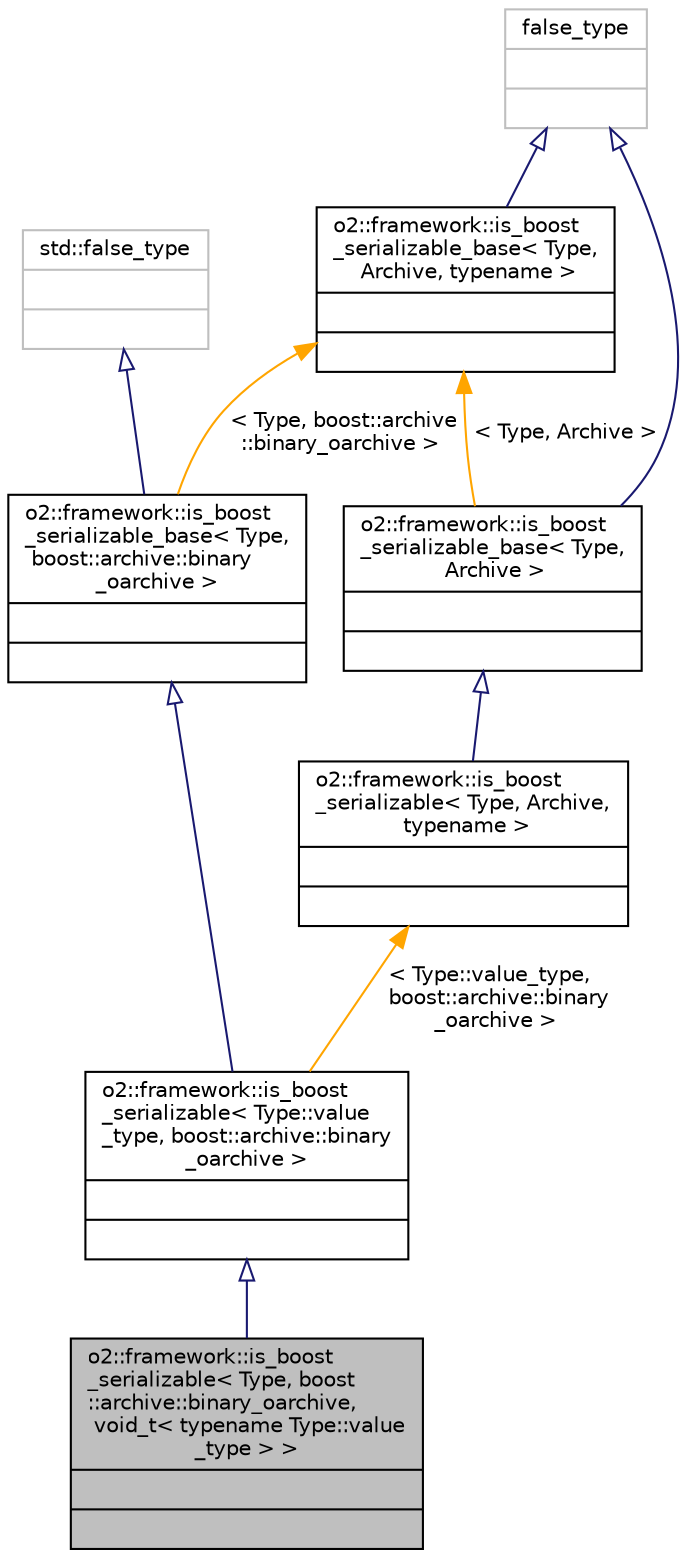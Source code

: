 digraph "o2::framework::is_boost_serializable&lt; Type, boost::archive::binary_oarchive, void_t&lt; typename Type::value_type &gt; &gt;"
{
 // INTERACTIVE_SVG=YES
  bgcolor="transparent";
  edge [fontname="Helvetica",fontsize="10",labelfontname="Helvetica",labelfontsize="10"];
  node [fontname="Helvetica",fontsize="10",shape=record];
  Node1 [label="{o2::framework::is_boost\l_serializable\< Type, boost\l::archive::binary_oarchive,\l void_t\< typename Type::value\l_type \> \>\n||}",height=0.2,width=0.4,color="black", fillcolor="grey75", style="filled" fontcolor="black"];
  Node2 -> Node1 [dir="back",color="midnightblue",fontsize="10",style="solid",arrowtail="onormal",fontname="Helvetica"];
  Node2 [label="{o2::framework::is_boost\l_serializable\< Type::value\l_type, boost::archive::binary\l_oarchive \>\n||}",height=0.2,width=0.4,color="black",URL="$d2/d70/structo2_1_1framework_1_1is__boost__serializable.html"];
  Node3 -> Node2 [dir="back",color="midnightblue",fontsize="10",style="solid",arrowtail="onormal",fontname="Helvetica"];
  Node3 [label="{o2::framework::is_boost\l_serializable_base\< Type,\l boost::archive::binary\l_oarchive \>\n||}",height=0.2,width=0.4,color="black",URL="$d5/dbf/structo2_1_1framework_1_1is__boost__serializable__base.html"];
  Node4 -> Node3 [dir="back",color="midnightblue",fontsize="10",style="solid",arrowtail="onormal",fontname="Helvetica"];
  Node4 [label="{std::false_type\n||}",height=0.2,width=0.4,color="grey75"];
  Node5 -> Node3 [dir="back",color="orange",fontsize="10",style="solid",label=" \< Type, boost::archive\l::binary_oarchive \>" ,fontname="Helvetica"];
  Node5 [label="{o2::framework::is_boost\l_serializable_base\< Type,\l Archive, typename \>\n||}",height=0.2,width=0.4,color="black",URL="$d5/dbf/structo2_1_1framework_1_1is__boost__serializable__base.html"];
  Node6 -> Node5 [dir="back",color="midnightblue",fontsize="10",style="solid",arrowtail="onormal",fontname="Helvetica"];
  Node6 [label="{false_type\n||}",height=0.2,width=0.4,color="grey75"];
  Node7 -> Node2 [dir="back",color="orange",fontsize="10",style="solid",label=" \< Type::value_type,\l boost::archive::binary\l_oarchive \>" ,fontname="Helvetica"];
  Node7 [label="{o2::framework::is_boost\l_serializable\< Type, Archive,\l typename \>\n||}",height=0.2,width=0.4,color="black",URL="$d2/d70/structo2_1_1framework_1_1is__boost__serializable.html"];
  Node8 -> Node7 [dir="back",color="midnightblue",fontsize="10",style="solid",arrowtail="onormal",fontname="Helvetica"];
  Node8 [label="{o2::framework::is_boost\l_serializable_base\< Type,\l Archive \>\n||}",height=0.2,width=0.4,color="black",URL="$d5/dbf/structo2_1_1framework_1_1is__boost__serializable__base.html"];
  Node6 -> Node8 [dir="back",color="midnightblue",fontsize="10",style="solid",arrowtail="onormal",fontname="Helvetica"];
  Node5 -> Node8 [dir="back",color="orange",fontsize="10",style="solid",label=" \< Type, Archive \>" ,fontname="Helvetica"];
}
